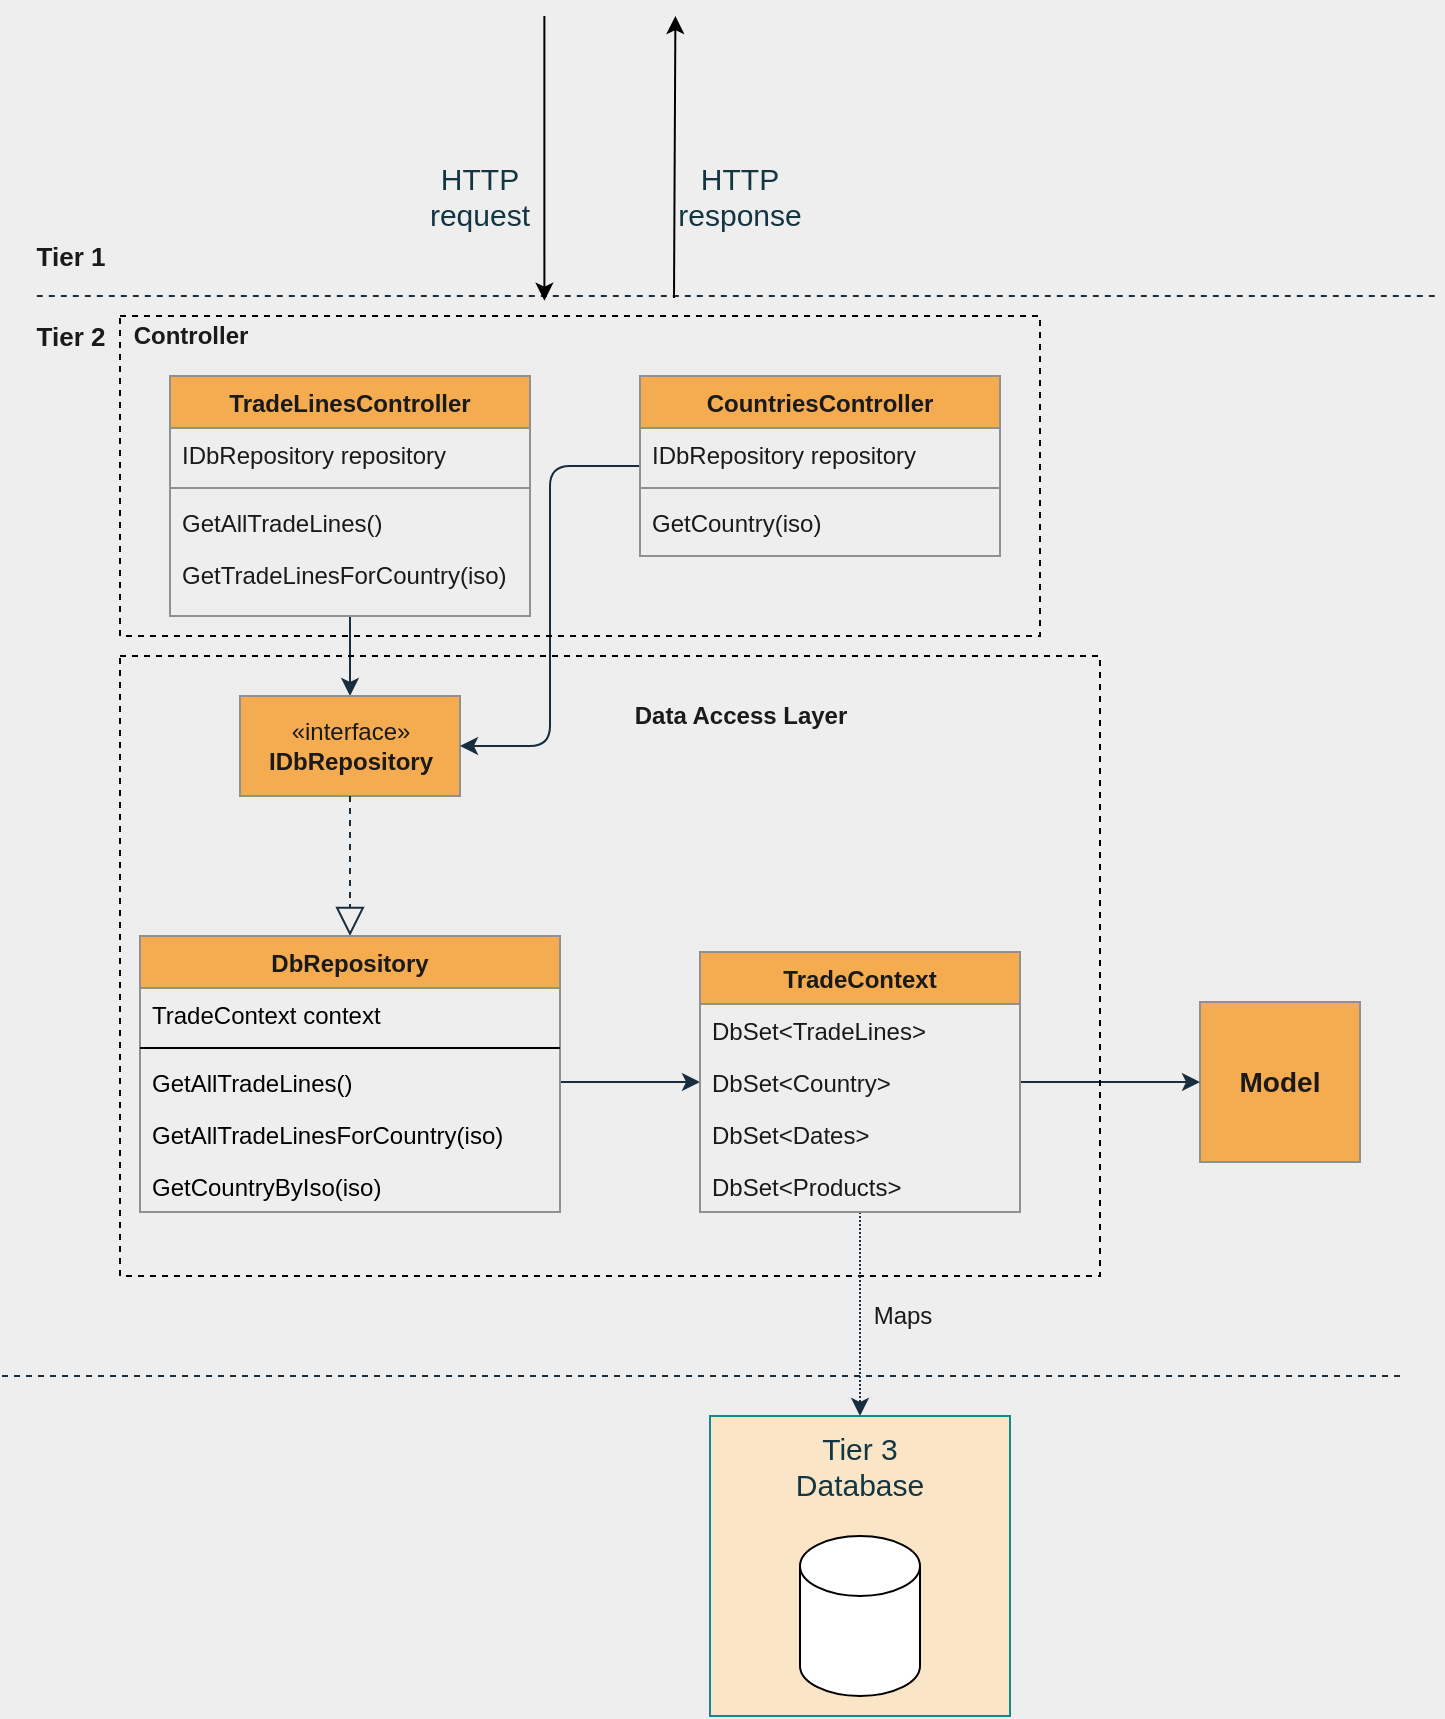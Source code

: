 <mxfile version="13.8.1" type="device"><diagram id="C5RBs43oDa-KdzZeNtuy" name="Page-1"><mxGraphModel dx="1483" dy="829" grid="1" gridSize="10" guides="1" tooltips="1" connect="1" arrows="1" fold="1" page="1" pageScale="1" pageWidth="827" pageHeight="1169" background="#EEEEEE" math="0" shadow="0"><root><mxCell id="WIyWlLk6GJQsqaUBKTNV-0"/><mxCell id="WIyWlLk6GJQsqaUBKTNV-1" parent="WIyWlLk6GJQsqaUBKTNV-0"/><mxCell id="wgFWOcnAiVO0Sc2v4kmo-14" style="edgeStyle=orthogonalEdgeStyle;curved=0;rounded=1;sketch=0;orthogonalLoop=1;jettySize=auto;html=1;strokeColor=#182E3E;fontColor=#1A1A1A;" edge="1" parent="WIyWlLk6GJQsqaUBKTNV-1" source="wgFWOcnAiVO0Sc2v4kmo-1" target="wgFWOcnAiVO0Sc2v4kmo-13"><mxGeometry relative="1" as="geometry"/></mxCell><mxCell id="wgFWOcnAiVO0Sc2v4kmo-13" value="«interface»&lt;br&gt;&lt;b&gt;IDbRepository&lt;/b&gt;" style="html=1;rounded=0;sketch=0;strokeColor=#909090;fillColor=#F5AB50;fontColor=#1A1A1A;" vertex="1" parent="WIyWlLk6GJQsqaUBKTNV-1"><mxGeometry x="169" y="460" width="110" height="50" as="geometry"/></mxCell><mxCell id="wgFWOcnAiVO0Sc2v4kmo-19" value="" style="endArrow=block;dashed=1;endFill=0;endSize=12;html=1;strokeColor=#182E3E;fontColor=#1A1A1A;exitX=0.5;exitY=1;exitDx=0;exitDy=0;entryX=0.5;entryY=0;entryDx=0;entryDy=0;" edge="1" parent="WIyWlLk6GJQsqaUBKTNV-1" source="wgFWOcnAiVO0Sc2v4kmo-13" target="wgFWOcnAiVO0Sc2v4kmo-15"><mxGeometry width="160" relative="1" as="geometry"><mxPoint x="134" y="548.66" as="sourcePoint"/><mxPoint x="294" y="548.66" as="targetPoint"/></mxGeometry></mxCell><mxCell id="wgFWOcnAiVO0Sc2v4kmo-29" style="edgeStyle=orthogonalEdgeStyle;curved=0;rounded=1;sketch=0;orthogonalLoop=1;jettySize=auto;html=1;entryX=0;entryY=0.5;entryDx=0;entryDy=0;strokeColor=#182E3E;fontColor=#1A1A1A;" edge="1" parent="WIyWlLk6GJQsqaUBKTNV-1" source="wgFWOcnAiVO0Sc2v4kmo-21" target="wgFWOcnAiVO0Sc2v4kmo-23"><mxGeometry relative="1" as="geometry"/></mxCell><mxCell id="wgFWOcnAiVO0Sc2v4kmo-30" value="&lt;b&gt;&lt;font style=&quot;font-size: 14px&quot;&gt;Model&lt;/font&gt;&lt;/b&gt;" style="whiteSpace=wrap;html=1;aspect=fixed;rounded=0;sketch=0;strokeColor=#909090;fillColor=#F5AB50;fontColor=#1A1A1A;" vertex="1" parent="WIyWlLk6GJQsqaUBKTNV-1"><mxGeometry x="649" y="613" width="80" height="80" as="geometry"/></mxCell><mxCell id="wgFWOcnAiVO0Sc2v4kmo-31" style="edgeStyle=orthogonalEdgeStyle;curved=0;rounded=1;sketch=0;orthogonalLoop=1;jettySize=auto;html=1;entryX=0;entryY=0.5;entryDx=0;entryDy=0;strokeColor=#182E3E;fontColor=#1A1A1A;" edge="1" parent="WIyWlLk6GJQsqaUBKTNV-1" source="wgFWOcnAiVO0Sc2v4kmo-23" target="wgFWOcnAiVO0Sc2v4kmo-30"><mxGeometry relative="1" as="geometry"/></mxCell><mxCell id="wgFWOcnAiVO0Sc2v4kmo-37" style="edgeStyle=orthogonalEdgeStyle;curved=0;rounded=1;sketch=0;orthogonalLoop=1;jettySize=auto;html=1;entryX=1;entryY=0.5;entryDx=0;entryDy=0;strokeColor=#182E3E;fontColor=#1A1A1A;" edge="1" parent="WIyWlLk6GJQsqaUBKTNV-1" source="wgFWOcnAiVO0Sc2v4kmo-32" target="wgFWOcnAiVO0Sc2v4kmo-13"><mxGeometry relative="1" as="geometry"/></mxCell><mxCell id="wgFWOcnAiVO0Sc2v4kmo-38" value="" style="rounded=0;whiteSpace=wrap;html=1;sketch=0;fillColor=none;dashed=1;shadow=0;glass=1;" vertex="1" parent="WIyWlLk6GJQsqaUBKTNV-1"><mxGeometry x="109" y="270" width="460" height="160" as="geometry"/></mxCell><mxCell id="wgFWOcnAiVO0Sc2v4kmo-40" value="&lt;b&gt;Controller&lt;/b&gt;" style="text;html=1;align=center;verticalAlign=middle;resizable=0;points=[];autosize=1;fontColor=#1A1A1A;" vertex="1" parent="WIyWlLk6GJQsqaUBKTNV-1"><mxGeometry x="109" y="270" width="70" height="20" as="geometry"/></mxCell><mxCell id="wgFWOcnAiVO0Sc2v4kmo-44" value="" style="rounded=0;whiteSpace=wrap;html=1;sketch=0;fillColor=none;dashed=1;shadow=0;glass=1;" vertex="1" parent="WIyWlLk6GJQsqaUBKTNV-1"><mxGeometry x="109" y="440" width="490" height="310" as="geometry"/></mxCell><mxCell id="wgFWOcnAiVO0Sc2v4kmo-45" value="&lt;b&gt;Data Access Layer&lt;/b&gt;" style="text;html=1;align=center;verticalAlign=middle;resizable=0;points=[];autosize=1;fontColor=#1A1A1A;" vertex="1" parent="WIyWlLk6GJQsqaUBKTNV-1"><mxGeometry x="359" y="460" width="120" height="20" as="geometry"/></mxCell><mxCell id="wgFWOcnAiVO0Sc2v4kmo-46" value="&lt;b&gt;&lt;font style=&quot;font-size: 13px&quot;&gt;Tier 2&lt;/font&gt;&lt;/b&gt;" style="text;html=1;align=center;verticalAlign=middle;resizable=0;points=[];autosize=1;fontColor=#1A1A1A;" vertex="1" parent="WIyWlLk6GJQsqaUBKTNV-1"><mxGeometry x="59" y="270" width="50" height="20" as="geometry"/></mxCell><mxCell id="wgFWOcnAiVO0Sc2v4kmo-47" value="" style="endArrow=none;dashed=1;html=1;strokeColor=#182E3E;fontColor=#1A1A1A;" edge="1" parent="WIyWlLk6GJQsqaUBKTNV-1"><mxGeometry width="50" height="50" relative="1" as="geometry"><mxPoint x="67.4" y="260" as="sourcePoint"/><mxPoint x="769" y="260" as="targetPoint"/></mxGeometry></mxCell><mxCell id="wgFWOcnAiVO0Sc2v4kmo-15" value="DbRepository" style="swimlane;fontStyle=1;align=center;verticalAlign=top;childLayout=stackLayout;horizontal=1;startSize=26;horizontalStack=0;resizeParent=1;resizeParentMax=0;resizeLast=0;collapsible=1;marginBottom=0;rounded=0;sketch=0;strokeColor=#909090;fillColor=#F5AB50;fontColor=#1A1A1A;" vertex="1" parent="WIyWlLk6GJQsqaUBKTNV-1"><mxGeometry x="119" y="580" width="210" height="138" as="geometry"/></mxCell><mxCell id="wgFWOcnAiVO0Sc2v4kmo-16" value="TradeContext context" style="text;strokeColor=none;fillColor=none;align=left;verticalAlign=top;spacingLeft=4;spacingRight=4;overflow=hidden;rotatable=0;points=[[0,0.5],[1,0.5]];portConstraint=eastwest;" vertex="1" parent="wgFWOcnAiVO0Sc2v4kmo-15"><mxGeometry y="26" width="210" height="26" as="geometry"/></mxCell><mxCell id="wgFWOcnAiVO0Sc2v4kmo-17" value="" style="line;strokeWidth=1;fillColor=none;align=left;verticalAlign=middle;spacingTop=-1;spacingLeft=3;spacingRight=3;rotatable=0;labelPosition=right;points=[];portConstraint=eastwest;" vertex="1" parent="wgFWOcnAiVO0Sc2v4kmo-15"><mxGeometry y="52" width="210" height="8" as="geometry"/></mxCell><mxCell id="wgFWOcnAiVO0Sc2v4kmo-21" value="GetAllTradeLines()" style="text;strokeColor=none;fillColor=none;align=left;verticalAlign=top;spacingLeft=4;spacingRight=4;overflow=hidden;rotatable=0;points=[[0,0.5],[1,0.5]];portConstraint=eastwest;" vertex="1" parent="wgFWOcnAiVO0Sc2v4kmo-15"><mxGeometry y="60" width="210" height="26" as="geometry"/></mxCell><mxCell id="wgFWOcnAiVO0Sc2v4kmo-18" value="GetAllTradeLinesForCountry(iso)&#10;" style="text;strokeColor=none;fillColor=none;align=left;verticalAlign=top;spacingLeft=4;spacingRight=4;overflow=hidden;rotatable=0;points=[[0,0.5],[1,0.5]];portConstraint=eastwest;" vertex="1" parent="wgFWOcnAiVO0Sc2v4kmo-15"><mxGeometry y="86" width="210" height="26" as="geometry"/></mxCell><mxCell id="wgFWOcnAiVO0Sc2v4kmo-20" value="GetCountryByIso(iso)" style="text;strokeColor=none;fillColor=none;align=left;verticalAlign=top;spacingLeft=4;spacingRight=4;overflow=hidden;rotatable=0;points=[[0,0.5],[1,0.5]];portConstraint=eastwest;" vertex="1" parent="wgFWOcnAiVO0Sc2v4kmo-15"><mxGeometry y="112" width="210" height="26" as="geometry"/></mxCell><mxCell id="wgFWOcnAiVO0Sc2v4kmo-62" style="edgeStyle=orthogonalEdgeStyle;curved=0;rounded=1;sketch=0;orthogonalLoop=1;jettySize=auto;html=1;entryX=0.5;entryY=0;entryDx=0;entryDy=0;strokeColor=#182E3E;fontColor=#1A1A1A;startArrow=none;startFill=0;dashed=1;dashPattern=1 1;" edge="1" parent="WIyWlLk6GJQsqaUBKTNV-1" source="wgFWOcnAiVO0Sc2v4kmo-22" target="wgFWOcnAiVO0Sc2v4kmo-58"><mxGeometry relative="1" as="geometry"/></mxCell><mxCell id="wgFWOcnAiVO0Sc2v4kmo-22" value="TradeContext" style="swimlane;fontStyle=1;align=center;verticalAlign=top;childLayout=stackLayout;horizontal=1;startSize=26;horizontalStack=0;resizeParent=1;resizeLast=0;collapsible=1;marginBottom=0;rounded=0;shadow=0;strokeWidth=1;fillColor=#F5AB50;strokeColor=#909090;fontColor=#1A1A1A;" vertex="1" parent="WIyWlLk6GJQsqaUBKTNV-1"><mxGeometry x="399" y="588" width="160" height="130" as="geometry"><mxRectangle x="230" y="140" width="160" height="26" as="alternateBounds"/></mxGeometry></mxCell><mxCell id="wgFWOcnAiVO0Sc2v4kmo-25" value="DbSet&lt;TradeLines&gt;" style="text;align=left;verticalAlign=top;spacingLeft=4;spacingRight=4;overflow=hidden;rotatable=0;points=[[0,0.5],[1,0.5]];portConstraint=eastwest;rounded=0;shadow=0;html=0;fontColor=#1A1A1A;" vertex="1" parent="wgFWOcnAiVO0Sc2v4kmo-22"><mxGeometry y="26" width="160" height="26" as="geometry"/></mxCell><mxCell id="wgFWOcnAiVO0Sc2v4kmo-23" value="DbSet&lt;Country&gt;" style="text;align=left;verticalAlign=top;spacingLeft=4;spacingRight=4;overflow=hidden;rotatable=0;points=[[0,0.5],[1,0.5]];portConstraint=eastwest;fontColor=#1A1A1A;" vertex="1" parent="wgFWOcnAiVO0Sc2v4kmo-22"><mxGeometry y="52" width="160" height="26" as="geometry"/></mxCell><mxCell id="wgFWOcnAiVO0Sc2v4kmo-24" value="DbSet&lt;Dates&gt;" style="text;align=left;verticalAlign=top;spacingLeft=4;spacingRight=4;overflow=hidden;rotatable=0;points=[[0,0.5],[1,0.5]];portConstraint=eastwest;rounded=0;shadow=0;html=0;fontColor=#1A1A1A;" vertex="1" parent="wgFWOcnAiVO0Sc2v4kmo-22"><mxGeometry y="78" width="160" height="26" as="geometry"/></mxCell><mxCell id="wgFWOcnAiVO0Sc2v4kmo-28" value="DbSet&lt;Products&gt;" style="text;align=left;verticalAlign=top;spacingLeft=4;spacingRight=4;overflow=hidden;rotatable=0;points=[[0,0.5],[1,0.5]];portConstraint=eastwest;rounded=0;shadow=0;html=0;fontColor=#1A1A1A;" vertex="1" parent="wgFWOcnAiVO0Sc2v4kmo-22"><mxGeometry y="104" width="160" height="26" as="geometry"/></mxCell><mxCell id="wgFWOcnAiVO0Sc2v4kmo-1" value="TradeLinesController" style="swimlane;fontStyle=1;align=center;verticalAlign=top;childLayout=stackLayout;horizontal=1;startSize=26;horizontalStack=0;resizeParent=1;resizeLast=0;collapsible=1;marginBottom=0;rounded=0;shadow=0;strokeWidth=1;fillColor=#F5AB50;strokeColor=#909090;fontColor=#1A1A1A;" vertex="1" parent="WIyWlLk6GJQsqaUBKTNV-1"><mxGeometry x="134" y="300" width="180" height="120" as="geometry"><mxRectangle x="230" y="140" width="160" height="26" as="alternateBounds"/></mxGeometry></mxCell><mxCell id="wgFWOcnAiVO0Sc2v4kmo-2" value="IDbRepository repository" style="text;align=left;verticalAlign=top;spacingLeft=4;spacingRight=4;overflow=hidden;rotatable=0;points=[[0,0.5],[1,0.5]];portConstraint=eastwest;fontColor=#1A1A1A;" vertex="1" parent="wgFWOcnAiVO0Sc2v4kmo-1"><mxGeometry y="26" width="180" height="26" as="geometry"/></mxCell><mxCell id="wgFWOcnAiVO0Sc2v4kmo-5" value="" style="line;html=1;strokeWidth=1;align=left;verticalAlign=middle;spacingTop=-1;spacingLeft=3;spacingRight=3;rotatable=0;labelPosition=right;points=[];portConstraint=eastwest;labelBackgroundColor=#EEEEEE;fillColor=#F5AB50;strokeColor=#909090;fontColor=#1A1A1A;" vertex="1" parent="wgFWOcnAiVO0Sc2v4kmo-1"><mxGeometry y="52" width="180" height="8" as="geometry"/></mxCell><mxCell id="wgFWOcnAiVO0Sc2v4kmo-6" value="GetAllTradeLines()" style="text;align=left;verticalAlign=top;spacingLeft=4;spacingRight=4;overflow=hidden;rotatable=0;points=[[0,0.5],[1,0.5]];portConstraint=eastwest;fontColor=#1A1A1A;" vertex="1" parent="wgFWOcnAiVO0Sc2v4kmo-1"><mxGeometry y="60" width="180" height="26" as="geometry"/></mxCell><mxCell id="wgFWOcnAiVO0Sc2v4kmo-3" value="GetTradeLinesForCountry(iso)" style="text;align=left;verticalAlign=top;spacingLeft=4;spacingRight=4;overflow=hidden;rotatable=0;points=[[0,0.5],[1,0.5]];portConstraint=eastwest;rounded=0;shadow=0;html=0;fontColor=#1A1A1A;" vertex="1" parent="wgFWOcnAiVO0Sc2v4kmo-1"><mxGeometry y="86" width="180" height="26" as="geometry"/></mxCell><mxCell id="wgFWOcnAiVO0Sc2v4kmo-32" value="CountriesController" style="swimlane;fontStyle=1;align=center;verticalAlign=top;childLayout=stackLayout;horizontal=1;startSize=26;horizontalStack=0;resizeParent=1;resizeLast=0;collapsible=1;marginBottom=0;rounded=0;shadow=0;strokeWidth=1;fillColor=#F5AB50;strokeColor=#909090;fontColor=#1A1A1A;" vertex="1" parent="WIyWlLk6GJQsqaUBKTNV-1"><mxGeometry x="369" y="300" width="180" height="90" as="geometry"><mxRectangle x="230" y="140" width="160" height="26" as="alternateBounds"/></mxGeometry></mxCell><mxCell id="wgFWOcnAiVO0Sc2v4kmo-33" value="IDbRepository repository" style="text;align=left;verticalAlign=top;spacingLeft=4;spacingRight=4;overflow=hidden;rotatable=0;points=[[0,0.5],[1,0.5]];portConstraint=eastwest;fontColor=#1A1A1A;" vertex="1" parent="wgFWOcnAiVO0Sc2v4kmo-32"><mxGeometry y="26" width="180" height="26" as="geometry"/></mxCell><mxCell id="wgFWOcnAiVO0Sc2v4kmo-34" value="" style="line;html=1;strokeWidth=1;align=left;verticalAlign=middle;spacingTop=-1;spacingLeft=3;spacingRight=3;rotatable=0;labelPosition=right;points=[];portConstraint=eastwest;labelBackgroundColor=#EEEEEE;fillColor=#F5AB50;strokeColor=#909090;fontColor=#1A1A1A;" vertex="1" parent="wgFWOcnAiVO0Sc2v4kmo-32"><mxGeometry y="52" width="180" height="8" as="geometry"/></mxCell><mxCell id="wgFWOcnAiVO0Sc2v4kmo-35" value="GetCountry(iso)" style="text;align=left;verticalAlign=top;spacingLeft=4;spacingRight=4;overflow=hidden;rotatable=0;points=[[0,0.5],[1,0.5]];portConstraint=eastwest;fontColor=#1A1A1A;" vertex="1" parent="wgFWOcnAiVO0Sc2v4kmo-32"><mxGeometry y="60" width="180" height="26" as="geometry"/></mxCell><mxCell id="wgFWOcnAiVO0Sc2v4kmo-49" value="" style="endArrow=classic;html=1;fontColor=#143642;entryX=0.595;entryY=0.986;entryDx=0;entryDy=0;entryPerimeter=0;" edge="1" parent="WIyWlLk6GJQsqaUBKTNV-1"><mxGeometry width="50" height="50" relative="1" as="geometry"><mxPoint x="386" y="260.98" as="sourcePoint"/><mxPoint x="386.7" y="120.0" as="targetPoint"/></mxGeometry></mxCell><mxCell id="wgFWOcnAiVO0Sc2v4kmo-50" value="&lt;font style=&quot;font-size: 15px&quot;&gt;HTTP response&lt;/font&gt;" style="text;html=1;strokeColor=none;fillColor=none;align=center;verticalAlign=middle;whiteSpace=wrap;rounded=0;sketch=0;fontColor=#143642;" vertex="1" parent="WIyWlLk6GJQsqaUBKTNV-1"><mxGeometry x="386" y="200" width="66" height="20" as="geometry"/></mxCell><mxCell id="wgFWOcnAiVO0Sc2v4kmo-51" value="" style="endArrow=classic;html=1;fontColor=#143642;exitX=0.343;exitY=0.986;exitDx=0;exitDy=0;exitPerimeter=0;entryX=0.16;entryY=0.023;entryDx=0;entryDy=0;entryPerimeter=0;" edge="1" parent="WIyWlLk6GJQsqaUBKTNV-1"><mxGeometry width="50" height="50" relative="1" as="geometry"><mxPoint x="321.18" y="120.0" as="sourcePoint"/><mxPoint x="321.2" y="262.36" as="targetPoint"/><Array as="points"/></mxGeometry></mxCell><mxCell id="wgFWOcnAiVO0Sc2v4kmo-52" value="&lt;font style=&quot;font-size: 15px&quot;&gt;HTTP request&lt;/font&gt;" style="text;html=1;strokeColor=none;fillColor=none;align=center;verticalAlign=middle;whiteSpace=wrap;rounded=0;sketch=0;fontColor=#143642;" vertex="1" parent="WIyWlLk6GJQsqaUBKTNV-1"><mxGeometry x="256" y="200" width="66" height="20" as="geometry"/></mxCell><mxCell id="wgFWOcnAiVO0Sc2v4kmo-53" value="&lt;b&gt;&lt;font style=&quot;font-size: 13px&quot;&gt;Tier 1&lt;/font&gt;&lt;/b&gt;" style="text;html=1;align=center;verticalAlign=middle;resizable=0;points=[];autosize=1;fontColor=#1A1A1A;" vertex="1" parent="WIyWlLk6GJQsqaUBKTNV-1"><mxGeometry x="59" y="230" width="50" height="20" as="geometry"/></mxCell><mxCell id="wgFWOcnAiVO0Sc2v4kmo-54" value="" style="endArrow=none;dashed=1;html=1;strokeColor=#182E3E;fontColor=#1A1A1A;" edge="1" parent="WIyWlLk6GJQsqaUBKTNV-1"><mxGeometry width="50" height="50" relative="1" as="geometry"><mxPoint x="50" y="800" as="sourcePoint"/><mxPoint x="751.6" y="800" as="targetPoint"/></mxGeometry></mxCell><mxCell id="wgFWOcnAiVO0Sc2v4kmo-58" value="" style="whiteSpace=wrap;html=1;aspect=fixed;rounded=0;sketch=0;strokeColor=#0F8B8D;fillColor=#FAE5C7;fontColor=#143642;" vertex="1" parent="WIyWlLk6GJQsqaUBKTNV-1"><mxGeometry x="404" y="820" width="150" height="150" as="geometry"/></mxCell><mxCell id="wgFWOcnAiVO0Sc2v4kmo-59" value="" style="shape=cylinder3;whiteSpace=wrap;html=1;boundedLbl=1;backgroundOutline=1;size=15;rounded=0;sketch=0;" vertex="1" parent="WIyWlLk6GJQsqaUBKTNV-1"><mxGeometry x="449" y="880" width="60" height="80" as="geometry"/></mxCell><mxCell id="wgFWOcnAiVO0Sc2v4kmo-60" value="&lt;font style=&quot;font-size: 15px&quot;&gt;Tier 3&lt;br&gt;Database&lt;br&gt;&lt;/font&gt;" style="text;html=1;strokeColor=none;fillColor=none;align=center;verticalAlign=middle;whiteSpace=wrap;rounded=0;sketch=0;fontColor=#143642;" vertex="1" parent="WIyWlLk6GJQsqaUBKTNV-1"><mxGeometry x="449" y="830" width="60" height="30" as="geometry"/></mxCell><mxCell id="wgFWOcnAiVO0Sc2v4kmo-63" value="Maps" style="text;html=1;align=center;verticalAlign=middle;resizable=0;points=[];autosize=1;fontColor=#1A1A1A;" vertex="1" parent="WIyWlLk6GJQsqaUBKTNV-1"><mxGeometry x="475" y="760" width="50" height="20" as="geometry"/></mxCell></root></mxGraphModel></diagram></mxfile>